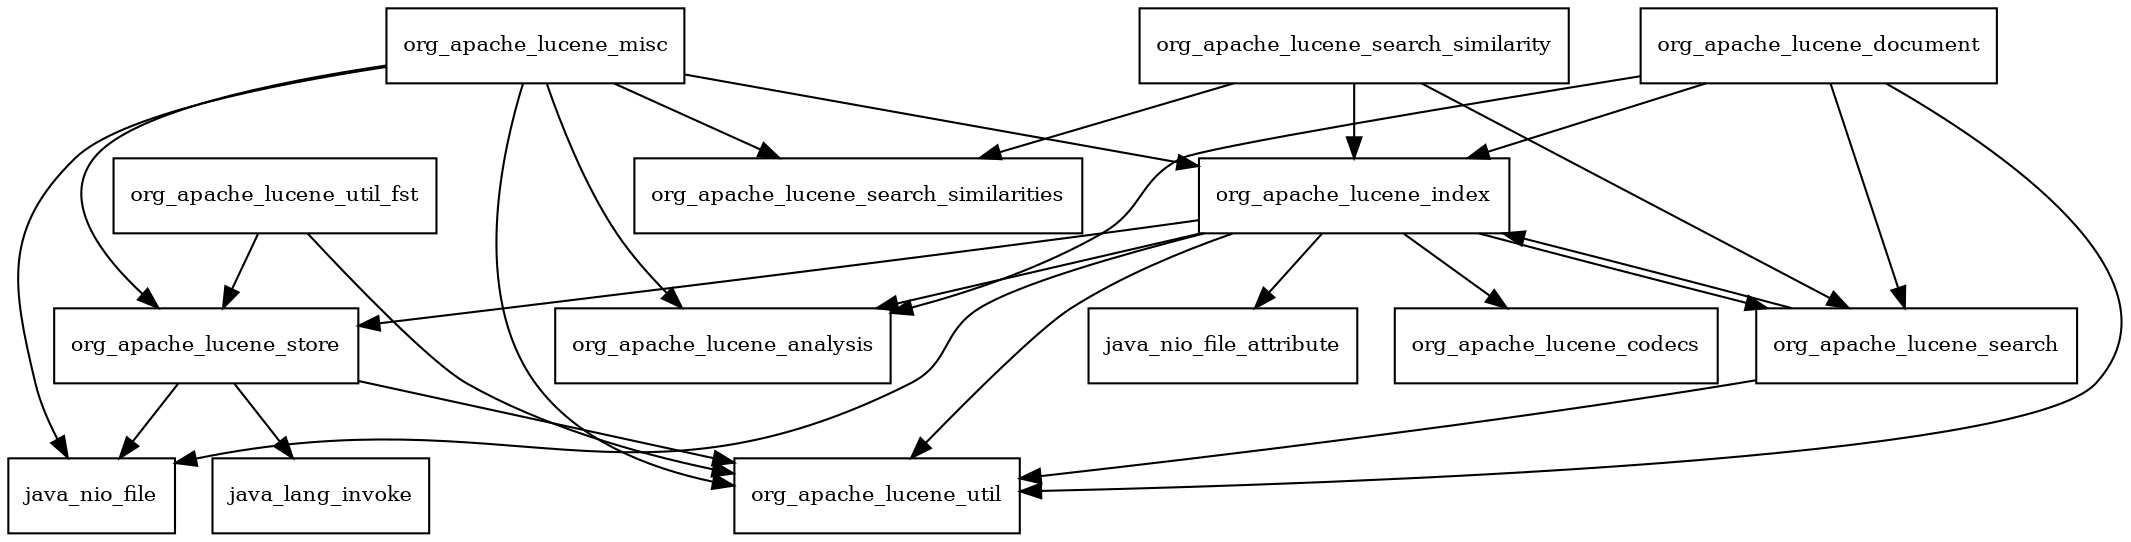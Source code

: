 digraph lucene_misc_8_1_1_package_dependencies {
  node [shape = box, fontsize=10.0];
  org_apache_lucene_document -> org_apache_lucene_analysis;
  org_apache_lucene_document -> org_apache_lucene_index;
  org_apache_lucene_document -> org_apache_lucene_search;
  org_apache_lucene_document -> org_apache_lucene_util;
  org_apache_lucene_index -> java_nio_file;
  org_apache_lucene_index -> java_nio_file_attribute;
  org_apache_lucene_index -> org_apache_lucene_analysis;
  org_apache_lucene_index -> org_apache_lucene_codecs;
  org_apache_lucene_index -> org_apache_lucene_search;
  org_apache_lucene_index -> org_apache_lucene_store;
  org_apache_lucene_index -> org_apache_lucene_util;
  org_apache_lucene_misc -> java_nio_file;
  org_apache_lucene_misc -> org_apache_lucene_analysis;
  org_apache_lucene_misc -> org_apache_lucene_index;
  org_apache_lucene_misc -> org_apache_lucene_search_similarities;
  org_apache_lucene_misc -> org_apache_lucene_store;
  org_apache_lucene_misc -> org_apache_lucene_util;
  org_apache_lucene_search -> org_apache_lucene_index;
  org_apache_lucene_search -> org_apache_lucene_util;
  org_apache_lucene_search_similarity -> org_apache_lucene_index;
  org_apache_lucene_search_similarity -> org_apache_lucene_search;
  org_apache_lucene_search_similarity -> org_apache_lucene_search_similarities;
  org_apache_lucene_store -> java_lang_invoke;
  org_apache_lucene_store -> java_nio_file;
  org_apache_lucene_store -> org_apache_lucene_util;
  org_apache_lucene_util_fst -> org_apache_lucene_store;
  org_apache_lucene_util_fst -> org_apache_lucene_util;
}
